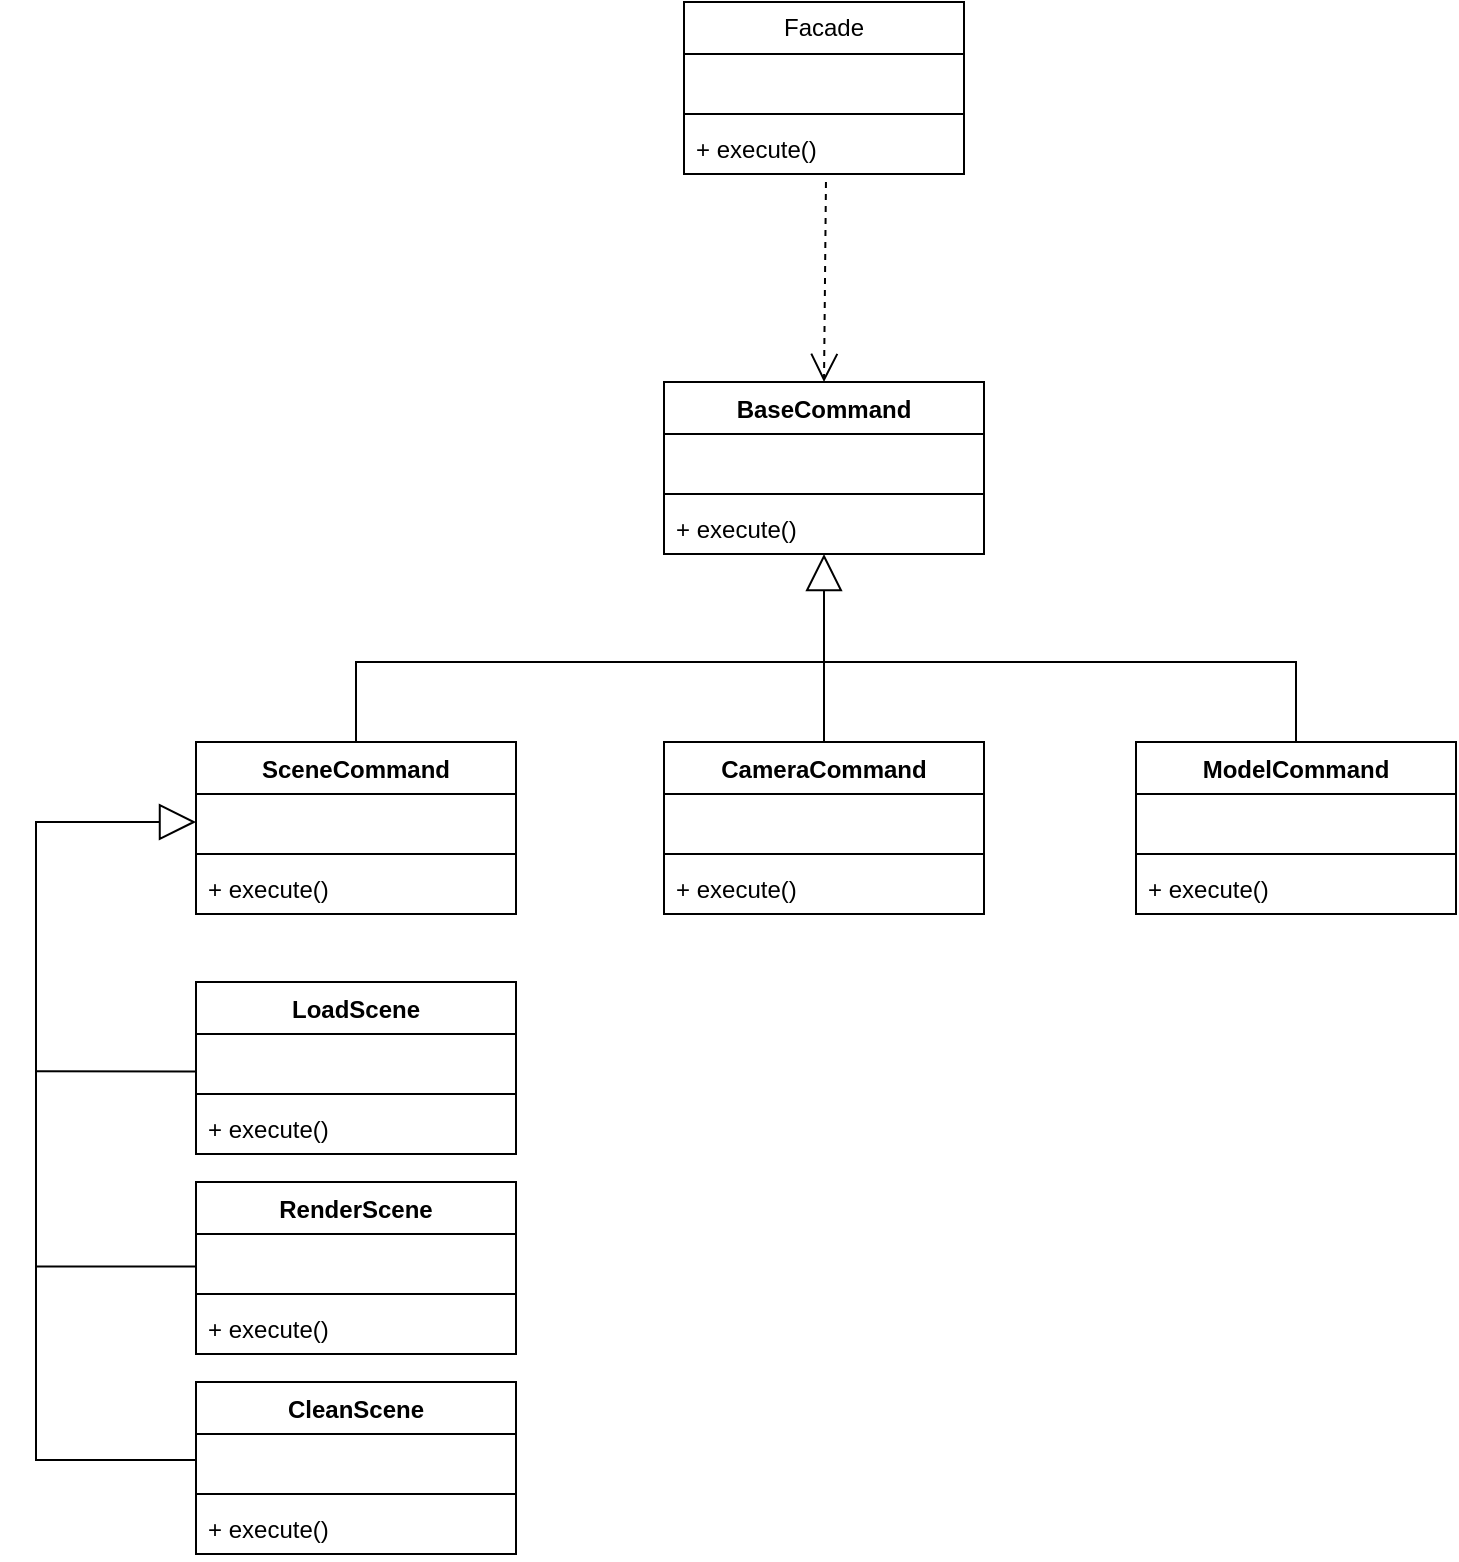 <mxfile version="21.3.2" type="github">
  <diagram name="Страница 1" id="2MGMtZlh2h4HA8_L39vP">
    <mxGraphModel dx="777" dy="408" grid="1" gridSize="10" guides="1" tooltips="1" connect="1" arrows="1" fold="1" page="1" pageScale="1" pageWidth="827" pageHeight="1169" math="0" shadow="0">
      <root>
        <mxCell id="0" />
        <mxCell id="1" parent="0" />
        <mxCell id="clHbF1uwZo1WC1rtEak4-1" value="Facade" style="swimlane;fontStyle=0;childLayout=stackLayout;horizontal=1;startSize=26;fillColor=none;horizontalStack=0;resizeParent=1;resizeParentMax=0;resizeLast=0;collapsible=1;marginBottom=0;whiteSpace=wrap;html=1;" vertex="1" parent="1">
          <mxGeometry x="344" y="110" width="140" height="86" as="geometry" />
        </mxCell>
        <mxCell id="clHbF1uwZo1WC1rtEak4-2" value="&amp;nbsp;" style="text;strokeColor=none;fillColor=none;align=left;verticalAlign=top;spacingLeft=4;spacingRight=4;overflow=hidden;rotatable=0;points=[[0,0.5],[1,0.5]];portConstraint=eastwest;whiteSpace=wrap;html=1;" vertex="1" parent="clHbF1uwZo1WC1rtEak4-1">
          <mxGeometry y="26" width="140" height="26" as="geometry" />
        </mxCell>
        <mxCell id="clHbF1uwZo1WC1rtEak4-7" value="" style="line;strokeWidth=1;fillColor=none;align=left;verticalAlign=middle;spacingTop=-1;spacingLeft=3;spacingRight=3;rotatable=0;labelPosition=right;points=[];portConstraint=eastwest;strokeColor=inherit;" vertex="1" parent="clHbF1uwZo1WC1rtEak4-1">
          <mxGeometry y="52" width="140" height="8" as="geometry" />
        </mxCell>
        <mxCell id="clHbF1uwZo1WC1rtEak4-3" value="+ execute()" style="text;strokeColor=none;fillColor=none;align=left;verticalAlign=top;spacingLeft=4;spacingRight=4;overflow=hidden;rotatable=0;points=[[0,0.5],[1,0.5]];portConstraint=eastwest;whiteSpace=wrap;html=1;" vertex="1" parent="clHbF1uwZo1WC1rtEak4-1">
          <mxGeometry y="60" width="140" height="26" as="geometry" />
        </mxCell>
        <mxCell id="clHbF1uwZo1WC1rtEak4-8" value="BaseCommand" style="swimlane;fontStyle=1;align=center;verticalAlign=top;childLayout=stackLayout;horizontal=1;startSize=26;horizontalStack=0;resizeParent=1;resizeParentMax=0;resizeLast=0;collapsible=1;marginBottom=0;whiteSpace=wrap;html=1;" vertex="1" parent="1">
          <mxGeometry x="334" y="300" width="160" height="86" as="geometry" />
        </mxCell>
        <mxCell id="clHbF1uwZo1WC1rtEak4-9" value="&amp;nbsp;" style="text;strokeColor=none;fillColor=none;align=left;verticalAlign=top;spacingLeft=4;spacingRight=4;overflow=hidden;rotatable=0;points=[[0,0.5],[1,0.5]];portConstraint=eastwest;whiteSpace=wrap;html=1;" vertex="1" parent="clHbF1uwZo1WC1rtEak4-8">
          <mxGeometry y="26" width="160" height="26" as="geometry" />
        </mxCell>
        <mxCell id="clHbF1uwZo1WC1rtEak4-10" value="" style="line;strokeWidth=1;fillColor=none;align=left;verticalAlign=middle;spacingTop=-1;spacingLeft=3;spacingRight=3;rotatable=0;labelPosition=right;points=[];portConstraint=eastwest;strokeColor=inherit;" vertex="1" parent="clHbF1uwZo1WC1rtEak4-8">
          <mxGeometry y="52" width="160" height="8" as="geometry" />
        </mxCell>
        <mxCell id="clHbF1uwZo1WC1rtEak4-11" value="+ execute()" style="text;strokeColor=none;fillColor=none;align=left;verticalAlign=top;spacingLeft=4;spacingRight=4;overflow=hidden;rotatable=0;points=[[0,0.5],[1,0.5]];portConstraint=eastwest;whiteSpace=wrap;html=1;" vertex="1" parent="clHbF1uwZo1WC1rtEak4-8">
          <mxGeometry y="60" width="160" height="26" as="geometry" />
        </mxCell>
        <mxCell id="clHbF1uwZo1WC1rtEak4-13" value="" style="endArrow=open;endSize=12;dashed=1;html=1;rounded=0;exitX=0.507;exitY=1.154;exitDx=0;exitDy=0;exitPerimeter=0;entryX=0.5;entryY=0;entryDx=0;entryDy=0;" edge="1" parent="1" source="clHbF1uwZo1WC1rtEak4-3" target="clHbF1uwZo1WC1rtEak4-8">
          <mxGeometry width="160" relative="1" as="geometry">
            <mxPoint x="414" y="240" as="sourcePoint" />
            <mxPoint x="574" y="240" as="targetPoint" />
            <Array as="points" />
          </mxGeometry>
        </mxCell>
        <mxCell id="clHbF1uwZo1WC1rtEak4-14" value="SceneCommand" style="swimlane;fontStyle=1;align=center;verticalAlign=top;childLayout=stackLayout;horizontal=1;startSize=26;horizontalStack=0;resizeParent=1;resizeParentMax=0;resizeLast=0;collapsible=1;marginBottom=0;whiteSpace=wrap;html=1;" vertex="1" parent="1">
          <mxGeometry x="100" y="480" width="160" height="86" as="geometry" />
        </mxCell>
        <mxCell id="clHbF1uwZo1WC1rtEak4-15" value="&amp;nbsp;" style="text;strokeColor=none;fillColor=none;align=left;verticalAlign=top;spacingLeft=4;spacingRight=4;overflow=hidden;rotatable=0;points=[[0,0.5],[1,0.5]];portConstraint=eastwest;whiteSpace=wrap;html=1;" vertex="1" parent="clHbF1uwZo1WC1rtEak4-14">
          <mxGeometry y="26" width="160" height="26" as="geometry" />
        </mxCell>
        <mxCell id="clHbF1uwZo1WC1rtEak4-16" value="" style="line;strokeWidth=1;fillColor=none;align=left;verticalAlign=middle;spacingTop=-1;spacingLeft=3;spacingRight=3;rotatable=0;labelPosition=right;points=[];portConstraint=eastwest;strokeColor=inherit;" vertex="1" parent="clHbF1uwZo1WC1rtEak4-14">
          <mxGeometry y="52" width="160" height="8" as="geometry" />
        </mxCell>
        <mxCell id="clHbF1uwZo1WC1rtEak4-17" value="+ execute()" style="text;strokeColor=none;fillColor=none;align=left;verticalAlign=top;spacingLeft=4;spacingRight=4;overflow=hidden;rotatable=0;points=[[0,0.5],[1,0.5]];portConstraint=eastwest;whiteSpace=wrap;html=1;" vertex="1" parent="clHbF1uwZo1WC1rtEak4-14">
          <mxGeometry y="60" width="160" height="26" as="geometry" />
        </mxCell>
        <mxCell id="clHbF1uwZo1WC1rtEak4-18" value="CameraCommand" style="swimlane;fontStyle=1;align=center;verticalAlign=top;childLayout=stackLayout;horizontal=1;startSize=26;horizontalStack=0;resizeParent=1;resizeParentMax=0;resizeLast=0;collapsible=1;marginBottom=0;whiteSpace=wrap;html=1;" vertex="1" parent="1">
          <mxGeometry x="334" y="480" width="160" height="86" as="geometry" />
        </mxCell>
        <mxCell id="clHbF1uwZo1WC1rtEak4-19" value="&amp;nbsp;" style="text;strokeColor=none;fillColor=none;align=left;verticalAlign=top;spacingLeft=4;spacingRight=4;overflow=hidden;rotatable=0;points=[[0,0.5],[1,0.5]];portConstraint=eastwest;whiteSpace=wrap;html=1;" vertex="1" parent="clHbF1uwZo1WC1rtEak4-18">
          <mxGeometry y="26" width="160" height="26" as="geometry" />
        </mxCell>
        <mxCell id="clHbF1uwZo1WC1rtEak4-20" value="" style="line;strokeWidth=1;fillColor=none;align=left;verticalAlign=middle;spacingTop=-1;spacingLeft=3;spacingRight=3;rotatable=0;labelPosition=right;points=[];portConstraint=eastwest;strokeColor=inherit;" vertex="1" parent="clHbF1uwZo1WC1rtEak4-18">
          <mxGeometry y="52" width="160" height="8" as="geometry" />
        </mxCell>
        <mxCell id="clHbF1uwZo1WC1rtEak4-21" value="+ execute()" style="text;strokeColor=none;fillColor=none;align=left;verticalAlign=top;spacingLeft=4;spacingRight=4;overflow=hidden;rotatable=0;points=[[0,0.5],[1,0.5]];portConstraint=eastwest;whiteSpace=wrap;html=1;" vertex="1" parent="clHbF1uwZo1WC1rtEak4-18">
          <mxGeometry y="60" width="160" height="26" as="geometry" />
        </mxCell>
        <mxCell id="clHbF1uwZo1WC1rtEak4-22" value="ModelCommand" style="swimlane;fontStyle=1;align=center;verticalAlign=top;childLayout=stackLayout;horizontal=1;startSize=26;horizontalStack=0;resizeParent=1;resizeParentMax=0;resizeLast=0;collapsible=1;marginBottom=0;whiteSpace=wrap;html=1;" vertex="1" parent="1">
          <mxGeometry x="570" y="480" width="160" height="86" as="geometry" />
        </mxCell>
        <mxCell id="clHbF1uwZo1WC1rtEak4-23" value="&amp;nbsp;" style="text;strokeColor=none;fillColor=none;align=left;verticalAlign=top;spacingLeft=4;spacingRight=4;overflow=hidden;rotatable=0;points=[[0,0.5],[1,0.5]];portConstraint=eastwest;whiteSpace=wrap;html=1;" vertex="1" parent="clHbF1uwZo1WC1rtEak4-22">
          <mxGeometry y="26" width="160" height="26" as="geometry" />
        </mxCell>
        <mxCell id="clHbF1uwZo1WC1rtEak4-24" value="" style="line;strokeWidth=1;fillColor=none;align=left;verticalAlign=middle;spacingTop=-1;spacingLeft=3;spacingRight=3;rotatable=0;labelPosition=right;points=[];portConstraint=eastwest;strokeColor=inherit;" vertex="1" parent="clHbF1uwZo1WC1rtEak4-22">
          <mxGeometry y="52" width="160" height="8" as="geometry" />
        </mxCell>
        <mxCell id="clHbF1uwZo1WC1rtEak4-25" value="+ execute()" style="text;strokeColor=none;fillColor=none;align=left;verticalAlign=top;spacingLeft=4;spacingRight=4;overflow=hidden;rotatable=0;points=[[0,0.5],[1,0.5]];portConstraint=eastwest;whiteSpace=wrap;html=1;" vertex="1" parent="clHbF1uwZo1WC1rtEak4-22">
          <mxGeometry y="60" width="160" height="26" as="geometry" />
        </mxCell>
        <mxCell id="clHbF1uwZo1WC1rtEak4-27" value="" style="endArrow=block;endSize=16;endFill=0;html=1;rounded=0;exitX=0.5;exitY=0;exitDx=0;exitDy=0;" edge="1" parent="1" source="clHbF1uwZo1WC1rtEak4-18" target="clHbF1uwZo1WC1rtEak4-11">
          <mxGeometry width="160" relative="1" as="geometry">
            <mxPoint x="510" y="390" as="sourcePoint" />
            <mxPoint x="670" y="390" as="targetPoint" />
          </mxGeometry>
        </mxCell>
        <mxCell id="clHbF1uwZo1WC1rtEak4-29" value="" style="endArrow=none;html=1;edgeStyle=orthogonalEdgeStyle;rounded=0;exitX=0.5;exitY=0;exitDx=0;exitDy=0;" edge="1" parent="1" source="clHbF1uwZo1WC1rtEak4-14" target="clHbF1uwZo1WC1rtEak4-22">
          <mxGeometry relative="1" as="geometry">
            <mxPoint x="130" y="450" as="sourcePoint" />
            <mxPoint x="640" y="430" as="targetPoint" />
            <Array as="points">
              <mxPoint x="180" y="440" />
              <mxPoint x="650" y="440" />
            </Array>
          </mxGeometry>
        </mxCell>
        <mxCell id="clHbF1uwZo1WC1rtEak4-32" value="RenderScene" style="swimlane;fontStyle=1;align=center;verticalAlign=top;childLayout=stackLayout;horizontal=1;startSize=26;horizontalStack=0;resizeParent=1;resizeParentMax=0;resizeLast=0;collapsible=1;marginBottom=0;whiteSpace=wrap;html=1;" vertex="1" parent="1">
          <mxGeometry x="100" y="700" width="160" height="86" as="geometry" />
        </mxCell>
        <mxCell id="clHbF1uwZo1WC1rtEak4-33" value="&amp;nbsp;" style="text;strokeColor=none;fillColor=none;align=left;verticalAlign=top;spacingLeft=4;spacingRight=4;overflow=hidden;rotatable=0;points=[[0,0.5],[1,0.5]];portConstraint=eastwest;whiteSpace=wrap;html=1;" vertex="1" parent="clHbF1uwZo1WC1rtEak4-32">
          <mxGeometry y="26" width="160" height="26" as="geometry" />
        </mxCell>
        <mxCell id="clHbF1uwZo1WC1rtEak4-34" value="" style="line;strokeWidth=1;fillColor=none;align=left;verticalAlign=middle;spacingTop=-1;spacingLeft=3;spacingRight=3;rotatable=0;labelPosition=right;points=[];portConstraint=eastwest;strokeColor=inherit;" vertex="1" parent="clHbF1uwZo1WC1rtEak4-32">
          <mxGeometry y="52" width="160" height="8" as="geometry" />
        </mxCell>
        <mxCell id="clHbF1uwZo1WC1rtEak4-35" value="+ execute()" style="text;strokeColor=none;fillColor=none;align=left;verticalAlign=top;spacingLeft=4;spacingRight=4;overflow=hidden;rotatable=0;points=[[0,0.5],[1,0.5]];portConstraint=eastwest;whiteSpace=wrap;html=1;" vertex="1" parent="clHbF1uwZo1WC1rtEak4-32">
          <mxGeometry y="60" width="160" height="26" as="geometry" />
        </mxCell>
        <mxCell id="clHbF1uwZo1WC1rtEak4-36" value="LoadScene" style="swimlane;fontStyle=1;align=center;verticalAlign=top;childLayout=stackLayout;horizontal=1;startSize=26;horizontalStack=0;resizeParent=1;resizeParentMax=0;resizeLast=0;collapsible=1;marginBottom=0;whiteSpace=wrap;html=1;" vertex="1" parent="1">
          <mxGeometry x="100" y="600" width="160" height="86" as="geometry" />
        </mxCell>
        <mxCell id="clHbF1uwZo1WC1rtEak4-37" value="&amp;nbsp;" style="text;strokeColor=none;fillColor=none;align=left;verticalAlign=top;spacingLeft=4;spacingRight=4;overflow=hidden;rotatable=0;points=[[0,0.5],[1,0.5]];portConstraint=eastwest;whiteSpace=wrap;html=1;" vertex="1" parent="clHbF1uwZo1WC1rtEak4-36">
          <mxGeometry y="26" width="160" height="26" as="geometry" />
        </mxCell>
        <mxCell id="clHbF1uwZo1WC1rtEak4-38" value="" style="line;strokeWidth=1;fillColor=none;align=left;verticalAlign=middle;spacingTop=-1;spacingLeft=3;spacingRight=3;rotatable=0;labelPosition=right;points=[];portConstraint=eastwest;strokeColor=inherit;" vertex="1" parent="clHbF1uwZo1WC1rtEak4-36">
          <mxGeometry y="52" width="160" height="8" as="geometry" />
        </mxCell>
        <mxCell id="clHbF1uwZo1WC1rtEak4-39" value="+ execute()" style="text;strokeColor=none;fillColor=none;align=left;verticalAlign=top;spacingLeft=4;spacingRight=4;overflow=hidden;rotatable=0;points=[[0,0.5],[1,0.5]];portConstraint=eastwest;whiteSpace=wrap;html=1;" vertex="1" parent="clHbF1uwZo1WC1rtEak4-36">
          <mxGeometry y="60" width="160" height="26" as="geometry" />
        </mxCell>
        <mxCell id="clHbF1uwZo1WC1rtEak4-40" value="CleanScene" style="swimlane;fontStyle=1;align=center;verticalAlign=top;childLayout=stackLayout;horizontal=1;startSize=26;horizontalStack=0;resizeParent=1;resizeParentMax=0;resizeLast=0;collapsible=1;marginBottom=0;whiteSpace=wrap;html=1;" vertex="1" parent="1">
          <mxGeometry x="100" y="800" width="160" height="86" as="geometry" />
        </mxCell>
        <mxCell id="clHbF1uwZo1WC1rtEak4-41" value="&amp;nbsp;" style="text;strokeColor=none;fillColor=none;align=left;verticalAlign=top;spacingLeft=4;spacingRight=4;overflow=hidden;rotatable=0;points=[[0,0.5],[1,0.5]];portConstraint=eastwest;whiteSpace=wrap;html=1;" vertex="1" parent="clHbF1uwZo1WC1rtEak4-40">
          <mxGeometry y="26" width="160" height="26" as="geometry" />
        </mxCell>
        <mxCell id="clHbF1uwZo1WC1rtEak4-42" value="" style="line;strokeWidth=1;fillColor=none;align=left;verticalAlign=middle;spacingTop=-1;spacingLeft=3;spacingRight=3;rotatable=0;labelPosition=right;points=[];portConstraint=eastwest;strokeColor=inherit;" vertex="1" parent="clHbF1uwZo1WC1rtEak4-40">
          <mxGeometry y="52" width="160" height="8" as="geometry" />
        </mxCell>
        <mxCell id="clHbF1uwZo1WC1rtEak4-43" value="+ execute()" style="text;strokeColor=none;fillColor=none;align=left;verticalAlign=top;spacingLeft=4;spacingRight=4;overflow=hidden;rotatable=0;points=[[0,0.5],[1,0.5]];portConstraint=eastwest;whiteSpace=wrap;html=1;" vertex="1" parent="clHbF1uwZo1WC1rtEak4-40">
          <mxGeometry y="60" width="160" height="26" as="geometry" />
        </mxCell>
        <mxCell id="clHbF1uwZo1WC1rtEak4-45" value="" style="endArrow=block;endSize=16;endFill=0;html=1;rounded=0;exitX=0;exitY=0.5;exitDx=0;exitDy=0;" edge="1" parent="1" source="clHbF1uwZo1WC1rtEak4-41">
          <mxGeometry width="160" relative="1" as="geometry">
            <mxPoint x="60" y="690" as="sourcePoint" />
            <mxPoint x="100" y="520" as="targetPoint" />
            <Array as="points">
              <mxPoint x="20" y="839" />
              <mxPoint x="20" y="520" />
            </Array>
          </mxGeometry>
        </mxCell>
        <mxCell id="clHbF1uwZo1WC1rtEak4-46" value="" style="endArrow=none;html=1;edgeStyle=orthogonalEdgeStyle;rounded=0;entryX=0;entryY=0.5;entryDx=0;entryDy=0;" edge="1" parent="1" target="clHbF1uwZo1WC1rtEak4-33">
          <mxGeometry relative="1" as="geometry">
            <mxPoint x="20" y="742.29" as="sourcePoint" />
            <mxPoint x="90" y="742.29" as="targetPoint" />
            <Array as="points">
              <mxPoint x="100" y="743" />
            </Array>
          </mxGeometry>
        </mxCell>
        <mxCell id="clHbF1uwZo1WC1rtEak4-49" value="" style="endArrow=none;html=1;edgeStyle=orthogonalEdgeStyle;rounded=0;entryX=0;entryY=0.5;entryDx=0;entryDy=0;" edge="1" parent="1">
          <mxGeometry relative="1" as="geometry">
            <mxPoint x="20" y="644.65" as="sourcePoint" />
            <mxPoint x="100" y="641.36" as="targetPoint" />
            <Array as="points">
              <mxPoint x="100" y="645.36" />
            </Array>
          </mxGeometry>
        </mxCell>
      </root>
    </mxGraphModel>
  </diagram>
</mxfile>
